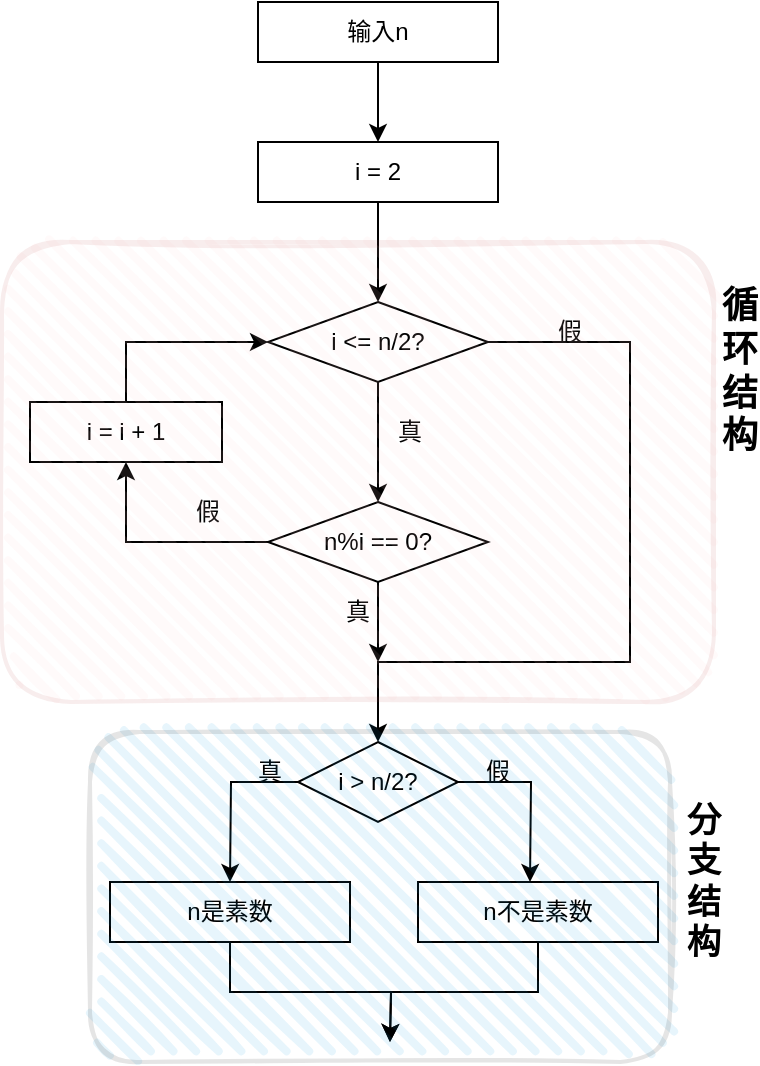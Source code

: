 <mxfile version="22.1.11" type="device">
  <diagram id="C5RBs43oDa-KdzZeNtuy" name="Page-1">
    <mxGraphModel dx="794" dy="420" grid="1" gridSize="10" guides="1" tooltips="1" connect="1" arrows="1" fold="1" page="1" pageScale="1" pageWidth="827" pageHeight="1169" math="0" shadow="0">
      <root>
        <mxCell id="WIyWlLk6GJQsqaUBKTNV-0" />
        <mxCell id="WIyWlLk6GJQsqaUBKTNV-1" parent="WIyWlLk6GJQsqaUBKTNV-0" />
        <mxCell id="Ofe4joqdZ_SqyxlnEofb-2" style="edgeStyle=orthogonalEdgeStyle;rounded=0;orthogonalLoop=1;jettySize=auto;html=1;exitX=0.5;exitY=1;exitDx=0;exitDy=0;" edge="1" parent="WIyWlLk6GJQsqaUBKTNV-1" source="Ofe4joqdZ_SqyxlnEofb-0">
          <mxGeometry relative="1" as="geometry">
            <mxPoint x="354" y="230" as="targetPoint" />
          </mxGeometry>
        </mxCell>
        <mxCell id="Ofe4joqdZ_SqyxlnEofb-0" value="输入n" style="rounded=0;whiteSpace=wrap;html=1;" vertex="1" parent="WIyWlLk6GJQsqaUBKTNV-1">
          <mxGeometry x="294" y="160" width="120" height="30" as="geometry" />
        </mxCell>
        <mxCell id="Ofe4joqdZ_SqyxlnEofb-5" style="edgeStyle=orthogonalEdgeStyle;rounded=0;orthogonalLoop=1;jettySize=auto;html=1;exitX=0.5;exitY=1;exitDx=0;exitDy=0;entryX=0.5;entryY=0;entryDx=0;entryDy=0;" edge="1" parent="WIyWlLk6GJQsqaUBKTNV-1" source="Ofe4joqdZ_SqyxlnEofb-3" target="Ofe4joqdZ_SqyxlnEofb-4">
          <mxGeometry relative="1" as="geometry" />
        </mxCell>
        <mxCell id="Ofe4joqdZ_SqyxlnEofb-3" value="i = 2" style="rounded=0;whiteSpace=wrap;html=1;" vertex="1" parent="WIyWlLk6GJQsqaUBKTNV-1">
          <mxGeometry x="294" y="230" width="120" height="30" as="geometry" />
        </mxCell>
        <mxCell id="Ofe4joqdZ_SqyxlnEofb-8" style="edgeStyle=orthogonalEdgeStyle;rounded=0;orthogonalLoop=1;jettySize=auto;html=1;exitX=0;exitY=0.5;exitDx=0;exitDy=0;entryX=0.5;entryY=1;entryDx=0;entryDy=0;" edge="1" parent="WIyWlLk6GJQsqaUBKTNV-1" source="Ofe4joqdZ_SqyxlnEofb-11" target="Ofe4joqdZ_SqyxlnEofb-7">
          <mxGeometry relative="1" as="geometry">
            <Array as="points">
              <mxPoint x="228" y="430" />
            </Array>
          </mxGeometry>
        </mxCell>
        <mxCell id="Ofe4joqdZ_SqyxlnEofb-12" style="edgeStyle=orthogonalEdgeStyle;rounded=0;orthogonalLoop=1;jettySize=auto;html=1;exitX=0.5;exitY=1;exitDx=0;exitDy=0;entryX=0.5;entryY=0;entryDx=0;entryDy=0;" edge="1" parent="WIyWlLk6GJQsqaUBKTNV-1" source="Ofe4joqdZ_SqyxlnEofb-4" target="Ofe4joqdZ_SqyxlnEofb-11">
          <mxGeometry relative="1" as="geometry" />
        </mxCell>
        <mxCell id="Ofe4joqdZ_SqyxlnEofb-19" style="edgeStyle=orthogonalEdgeStyle;rounded=0;orthogonalLoop=1;jettySize=auto;html=1;exitX=1;exitY=0.5;exitDx=0;exitDy=0;entryX=0.5;entryY=0;entryDx=0;entryDy=0;" edge="1" parent="WIyWlLk6GJQsqaUBKTNV-1" source="Ofe4joqdZ_SqyxlnEofb-4" target="Ofe4joqdZ_SqyxlnEofb-18">
          <mxGeometry relative="1" as="geometry">
            <Array as="points">
              <mxPoint x="480" y="330" />
              <mxPoint x="480" y="490" />
              <mxPoint x="354" y="490" />
            </Array>
          </mxGeometry>
        </mxCell>
        <mxCell id="Ofe4joqdZ_SqyxlnEofb-4" value="i &amp;lt;= n/2?" style="rhombus;whiteSpace=wrap;html=1;" vertex="1" parent="WIyWlLk6GJQsqaUBKTNV-1">
          <mxGeometry x="299" y="310" width="110" height="40" as="geometry" />
        </mxCell>
        <mxCell id="Ofe4joqdZ_SqyxlnEofb-9" style="edgeStyle=orthogonalEdgeStyle;rounded=0;orthogonalLoop=1;jettySize=auto;html=1;exitX=0.5;exitY=0;exitDx=0;exitDy=0;entryX=0;entryY=0.5;entryDx=0;entryDy=0;" edge="1" parent="WIyWlLk6GJQsqaUBKTNV-1" source="Ofe4joqdZ_SqyxlnEofb-7" target="Ofe4joqdZ_SqyxlnEofb-4">
          <mxGeometry relative="1" as="geometry">
            <Array as="points">
              <mxPoint x="228" y="330" />
            </Array>
          </mxGeometry>
        </mxCell>
        <mxCell id="Ofe4joqdZ_SqyxlnEofb-7" value="i = i + 1" style="rounded=0;whiteSpace=wrap;html=1;" vertex="1" parent="WIyWlLk6GJQsqaUBKTNV-1">
          <mxGeometry x="180" y="360" width="96" height="30" as="geometry" />
        </mxCell>
        <mxCell id="Ofe4joqdZ_SqyxlnEofb-10" value="假" style="text;html=1;strokeColor=none;fillColor=none;align=center;verticalAlign=middle;whiteSpace=wrap;rounded=0;" vertex="1" parent="WIyWlLk6GJQsqaUBKTNV-1">
          <mxGeometry x="239" y="400" width="60" height="30" as="geometry" />
        </mxCell>
        <mxCell id="Ofe4joqdZ_SqyxlnEofb-17" style="edgeStyle=orthogonalEdgeStyle;rounded=0;orthogonalLoop=1;jettySize=auto;html=1;exitX=0.5;exitY=1;exitDx=0;exitDy=0;" edge="1" parent="WIyWlLk6GJQsqaUBKTNV-1" source="Ofe4joqdZ_SqyxlnEofb-11">
          <mxGeometry relative="1" as="geometry">
            <mxPoint x="354" y="490" as="targetPoint" />
          </mxGeometry>
        </mxCell>
        <mxCell id="Ofe4joqdZ_SqyxlnEofb-11" value="n%i == 0?" style="rhombus;whiteSpace=wrap;html=1;" vertex="1" parent="WIyWlLk6GJQsqaUBKTNV-1">
          <mxGeometry x="299" y="410" width="110" height="40" as="geometry" />
        </mxCell>
        <mxCell id="Ofe4joqdZ_SqyxlnEofb-14" value="真" style="text;html=1;strokeColor=none;fillColor=none;align=center;verticalAlign=middle;whiteSpace=wrap;rounded=0;" vertex="1" parent="WIyWlLk6GJQsqaUBKTNV-1">
          <mxGeometry x="340" y="360" width="60" height="30" as="geometry" />
        </mxCell>
        <mxCell id="Ofe4joqdZ_SqyxlnEofb-16" value="假" style="text;html=1;strokeColor=none;fillColor=none;align=center;verticalAlign=middle;whiteSpace=wrap;rounded=0;" vertex="1" parent="WIyWlLk6GJQsqaUBKTNV-1">
          <mxGeometry x="420" y="310" width="60" height="30" as="geometry" />
        </mxCell>
        <mxCell id="Ofe4joqdZ_SqyxlnEofb-24" style="edgeStyle=orthogonalEdgeStyle;rounded=0;orthogonalLoop=1;jettySize=auto;html=1;exitX=1;exitY=0.5;exitDx=0;exitDy=0;" edge="1" parent="WIyWlLk6GJQsqaUBKTNV-1" source="Ofe4joqdZ_SqyxlnEofb-18">
          <mxGeometry relative="1" as="geometry">
            <mxPoint x="430" y="600" as="targetPoint" />
          </mxGeometry>
        </mxCell>
        <mxCell id="Ofe4joqdZ_SqyxlnEofb-25" style="edgeStyle=orthogonalEdgeStyle;rounded=0;orthogonalLoop=1;jettySize=auto;html=1;exitX=0;exitY=0.5;exitDx=0;exitDy=0;" edge="1" parent="WIyWlLk6GJQsqaUBKTNV-1" source="Ofe4joqdZ_SqyxlnEofb-18">
          <mxGeometry relative="1" as="geometry">
            <mxPoint x="280" y="600" as="targetPoint" />
          </mxGeometry>
        </mxCell>
        <mxCell id="Ofe4joqdZ_SqyxlnEofb-18" value="i &amp;gt; n/2?" style="rhombus;whiteSpace=wrap;html=1;" vertex="1" parent="WIyWlLk6GJQsqaUBKTNV-1">
          <mxGeometry x="314" y="530" width="80" height="40" as="geometry" />
        </mxCell>
        <mxCell id="Ofe4joqdZ_SqyxlnEofb-20" value="真" style="text;html=1;strokeColor=none;fillColor=none;align=center;verticalAlign=middle;whiteSpace=wrap;rounded=0;" vertex="1" parent="WIyWlLk6GJQsqaUBKTNV-1">
          <mxGeometry x="314" y="450" width="60" height="30" as="geometry" />
        </mxCell>
        <mxCell id="Ofe4joqdZ_SqyxlnEofb-31" style="edgeStyle=orthogonalEdgeStyle;rounded=0;orthogonalLoop=1;jettySize=auto;html=1;exitX=0.5;exitY=1;exitDx=0;exitDy=0;" edge="1" parent="WIyWlLk6GJQsqaUBKTNV-1" source="Ofe4joqdZ_SqyxlnEofb-26">
          <mxGeometry relative="1" as="geometry">
            <mxPoint x="360" y="680" as="targetPoint" />
          </mxGeometry>
        </mxCell>
        <mxCell id="Ofe4joqdZ_SqyxlnEofb-26" value="n不是素数" style="rounded=0;whiteSpace=wrap;html=1;" vertex="1" parent="WIyWlLk6GJQsqaUBKTNV-1">
          <mxGeometry x="374" y="600" width="120" height="30" as="geometry" />
        </mxCell>
        <mxCell id="Ofe4joqdZ_SqyxlnEofb-30" style="edgeStyle=orthogonalEdgeStyle;rounded=0;orthogonalLoop=1;jettySize=auto;html=1;exitX=0.5;exitY=1;exitDx=0;exitDy=0;" edge="1" parent="WIyWlLk6GJQsqaUBKTNV-1" source="Ofe4joqdZ_SqyxlnEofb-27">
          <mxGeometry relative="1" as="geometry">
            <mxPoint x="360" y="680" as="targetPoint" />
          </mxGeometry>
        </mxCell>
        <mxCell id="Ofe4joqdZ_SqyxlnEofb-27" value="n是素数" style="rounded=0;whiteSpace=wrap;html=1;" vertex="1" parent="WIyWlLk6GJQsqaUBKTNV-1">
          <mxGeometry x="220" y="600" width="120" height="30" as="geometry" />
        </mxCell>
        <mxCell id="Ofe4joqdZ_SqyxlnEofb-28" value="假" style="text;html=1;strokeColor=none;fillColor=none;align=center;verticalAlign=middle;whiteSpace=wrap;rounded=0;" vertex="1" parent="WIyWlLk6GJQsqaUBKTNV-1">
          <mxGeometry x="384" y="530" width="60" height="30" as="geometry" />
        </mxCell>
        <mxCell id="Ofe4joqdZ_SqyxlnEofb-29" value="真" style="text;html=1;strokeColor=none;fillColor=none;align=center;verticalAlign=middle;whiteSpace=wrap;rounded=0;" vertex="1" parent="WIyWlLk6GJQsqaUBKTNV-1">
          <mxGeometry x="270" y="530" width="60" height="30" as="geometry" />
        </mxCell>
        <mxCell id="Ofe4joqdZ_SqyxlnEofb-32" value="" style="rounded=1;whiteSpace=wrap;html=1;strokeWidth=2;fillWeight=4;hachureGap=8;hachureAngle=45;fillColor=#f8cecc;sketch=1;opacity=10;strokeColor=#b85450;" vertex="1" parent="WIyWlLk6GJQsqaUBKTNV-1">
          <mxGeometry x="166" y="280" width="356" height="230" as="geometry" />
        </mxCell>
        <mxCell id="Ofe4joqdZ_SqyxlnEofb-33" value="" style="rounded=1;whiteSpace=wrap;html=1;strokeWidth=2;fillWeight=4;hachureGap=8;hachureAngle=45;fillColor=#1ba1e2;sketch=1;opacity=10;" vertex="1" parent="WIyWlLk6GJQsqaUBKTNV-1">
          <mxGeometry x="210" y="525" width="290" height="165" as="geometry" />
        </mxCell>
        <mxCell id="Ofe4joqdZ_SqyxlnEofb-34" value="&lt;b&gt;&lt;font style=&quot;font-size: 18px;&quot;&gt;循环结构&lt;/font&gt;&lt;/b&gt;" style="text;html=1;strokeColor=none;fillColor=none;align=center;verticalAlign=middle;whiteSpace=wrap;rounded=0;" vertex="1" parent="WIyWlLk6GJQsqaUBKTNV-1">
          <mxGeometry x="530" y="330" width="10" height="30" as="geometry" />
        </mxCell>
        <mxCell id="Ofe4joqdZ_SqyxlnEofb-35" value="&lt;font style=&quot;font-size: 17px;&quot;&gt;&lt;b&gt;分支结构&lt;/b&gt;&lt;/font&gt;" style="text;html=1;strokeColor=none;fillColor=none;align=center;verticalAlign=middle;whiteSpace=wrap;rounded=0;" vertex="1" parent="WIyWlLk6GJQsqaUBKTNV-1">
          <mxGeometry x="512" y="585" width="10" height="30" as="geometry" />
        </mxCell>
      </root>
    </mxGraphModel>
  </diagram>
</mxfile>
